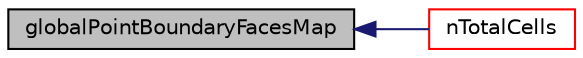 digraph "globalPointBoundaryFacesMap"
{
  bgcolor="transparent";
  edge [fontname="Helvetica",fontsize="10",labelfontname="Helvetica",labelfontsize="10"];
  node [fontname="Helvetica",fontsize="10",shape=record];
  rankdir="LR";
  Node1 [label="globalPointBoundaryFacesMap",height=0.2,width=0.4,color="black", fillcolor="grey75", style="filled", fontcolor="black"];
  Node1 -> Node2 [dir="back",color="midnightblue",fontsize="10",style="solid",fontname="Helvetica"];
  Node2 [label="nTotalCells",height=0.2,width=0.4,color="red",URL="$a00942.html#a0c74afe8b415da10b6dd87d084d79b7f",tooltip="Return total number of cells in decomposed mesh. "];
}
